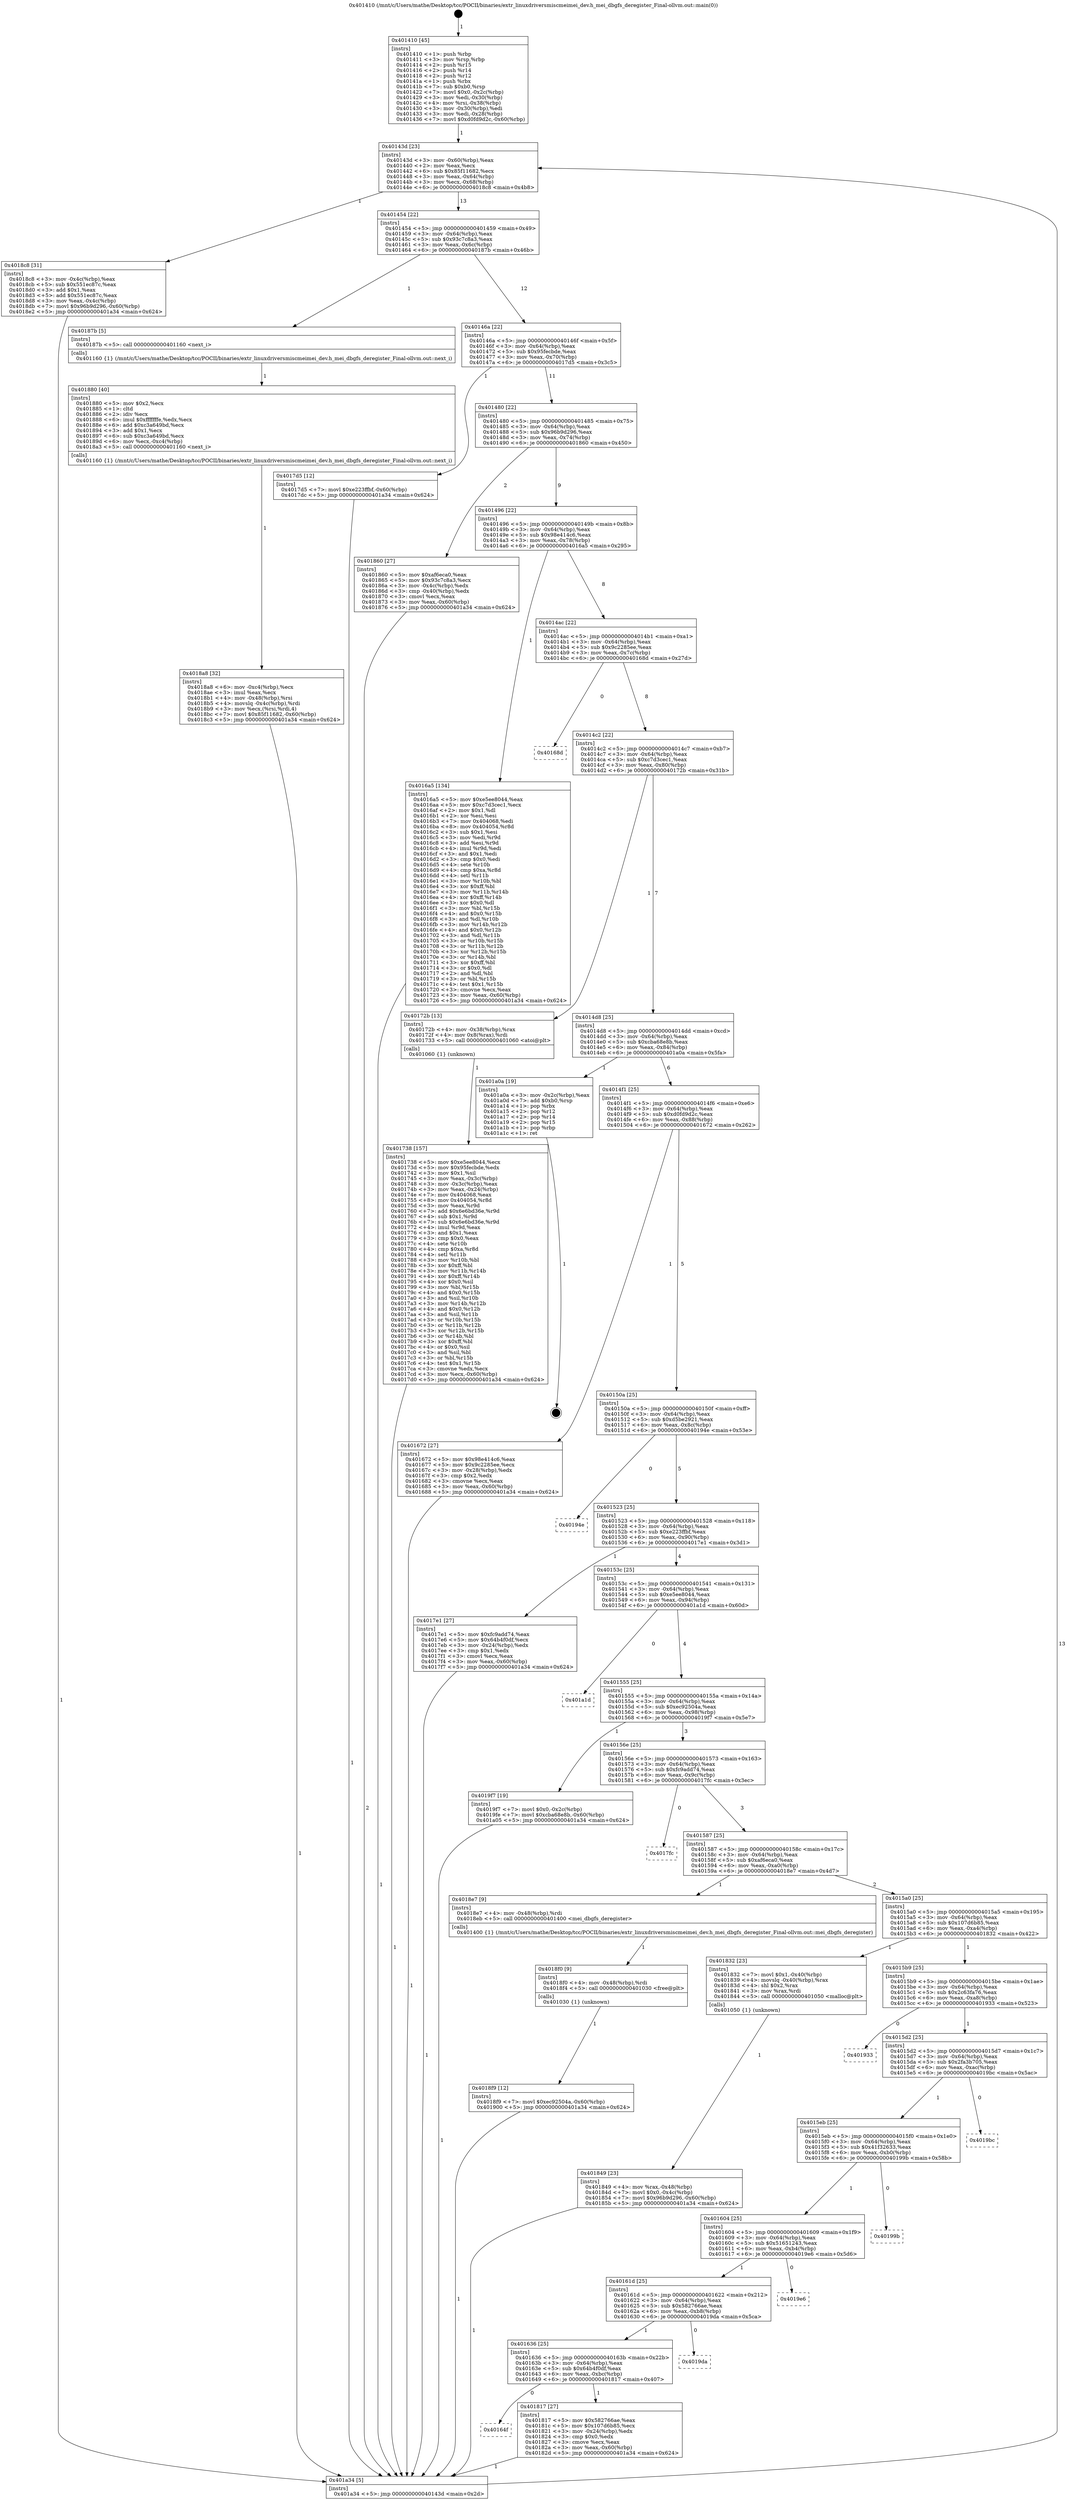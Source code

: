 digraph "0x401410" {
  label = "0x401410 (/mnt/c/Users/mathe/Desktop/tcc/POCII/binaries/extr_linuxdriversmiscmeimei_dev.h_mei_dbgfs_deregister_Final-ollvm.out::main(0))"
  labelloc = "t"
  node[shape=record]

  Entry [label="",width=0.3,height=0.3,shape=circle,fillcolor=black,style=filled]
  "0x40143d" [label="{
     0x40143d [23]\l
     | [instrs]\l
     &nbsp;&nbsp;0x40143d \<+3\>: mov -0x60(%rbp),%eax\l
     &nbsp;&nbsp;0x401440 \<+2\>: mov %eax,%ecx\l
     &nbsp;&nbsp;0x401442 \<+6\>: sub $0x85f11682,%ecx\l
     &nbsp;&nbsp;0x401448 \<+3\>: mov %eax,-0x64(%rbp)\l
     &nbsp;&nbsp;0x40144b \<+3\>: mov %ecx,-0x68(%rbp)\l
     &nbsp;&nbsp;0x40144e \<+6\>: je 00000000004018c8 \<main+0x4b8\>\l
  }"]
  "0x4018c8" [label="{
     0x4018c8 [31]\l
     | [instrs]\l
     &nbsp;&nbsp;0x4018c8 \<+3\>: mov -0x4c(%rbp),%eax\l
     &nbsp;&nbsp;0x4018cb \<+5\>: sub $0x551ec87c,%eax\l
     &nbsp;&nbsp;0x4018d0 \<+3\>: add $0x1,%eax\l
     &nbsp;&nbsp;0x4018d3 \<+5\>: add $0x551ec87c,%eax\l
     &nbsp;&nbsp;0x4018d8 \<+3\>: mov %eax,-0x4c(%rbp)\l
     &nbsp;&nbsp;0x4018db \<+7\>: movl $0x96b9d296,-0x60(%rbp)\l
     &nbsp;&nbsp;0x4018e2 \<+5\>: jmp 0000000000401a34 \<main+0x624\>\l
  }"]
  "0x401454" [label="{
     0x401454 [22]\l
     | [instrs]\l
     &nbsp;&nbsp;0x401454 \<+5\>: jmp 0000000000401459 \<main+0x49\>\l
     &nbsp;&nbsp;0x401459 \<+3\>: mov -0x64(%rbp),%eax\l
     &nbsp;&nbsp;0x40145c \<+5\>: sub $0x93c7c8a3,%eax\l
     &nbsp;&nbsp;0x401461 \<+3\>: mov %eax,-0x6c(%rbp)\l
     &nbsp;&nbsp;0x401464 \<+6\>: je 000000000040187b \<main+0x46b\>\l
  }"]
  Exit [label="",width=0.3,height=0.3,shape=circle,fillcolor=black,style=filled,peripheries=2]
  "0x40187b" [label="{
     0x40187b [5]\l
     | [instrs]\l
     &nbsp;&nbsp;0x40187b \<+5\>: call 0000000000401160 \<next_i\>\l
     | [calls]\l
     &nbsp;&nbsp;0x401160 \{1\} (/mnt/c/Users/mathe/Desktop/tcc/POCII/binaries/extr_linuxdriversmiscmeimei_dev.h_mei_dbgfs_deregister_Final-ollvm.out::next_i)\l
  }"]
  "0x40146a" [label="{
     0x40146a [22]\l
     | [instrs]\l
     &nbsp;&nbsp;0x40146a \<+5\>: jmp 000000000040146f \<main+0x5f\>\l
     &nbsp;&nbsp;0x40146f \<+3\>: mov -0x64(%rbp),%eax\l
     &nbsp;&nbsp;0x401472 \<+5\>: sub $0x95fecbde,%eax\l
     &nbsp;&nbsp;0x401477 \<+3\>: mov %eax,-0x70(%rbp)\l
     &nbsp;&nbsp;0x40147a \<+6\>: je 00000000004017d5 \<main+0x3c5\>\l
  }"]
  "0x4018f9" [label="{
     0x4018f9 [12]\l
     | [instrs]\l
     &nbsp;&nbsp;0x4018f9 \<+7\>: movl $0xec92504a,-0x60(%rbp)\l
     &nbsp;&nbsp;0x401900 \<+5\>: jmp 0000000000401a34 \<main+0x624\>\l
  }"]
  "0x4017d5" [label="{
     0x4017d5 [12]\l
     | [instrs]\l
     &nbsp;&nbsp;0x4017d5 \<+7\>: movl $0xe223ffbf,-0x60(%rbp)\l
     &nbsp;&nbsp;0x4017dc \<+5\>: jmp 0000000000401a34 \<main+0x624\>\l
  }"]
  "0x401480" [label="{
     0x401480 [22]\l
     | [instrs]\l
     &nbsp;&nbsp;0x401480 \<+5\>: jmp 0000000000401485 \<main+0x75\>\l
     &nbsp;&nbsp;0x401485 \<+3\>: mov -0x64(%rbp),%eax\l
     &nbsp;&nbsp;0x401488 \<+5\>: sub $0x96b9d296,%eax\l
     &nbsp;&nbsp;0x40148d \<+3\>: mov %eax,-0x74(%rbp)\l
     &nbsp;&nbsp;0x401490 \<+6\>: je 0000000000401860 \<main+0x450\>\l
  }"]
  "0x4018f0" [label="{
     0x4018f0 [9]\l
     | [instrs]\l
     &nbsp;&nbsp;0x4018f0 \<+4\>: mov -0x48(%rbp),%rdi\l
     &nbsp;&nbsp;0x4018f4 \<+5\>: call 0000000000401030 \<free@plt\>\l
     | [calls]\l
     &nbsp;&nbsp;0x401030 \{1\} (unknown)\l
  }"]
  "0x401860" [label="{
     0x401860 [27]\l
     | [instrs]\l
     &nbsp;&nbsp;0x401860 \<+5\>: mov $0xaf6eca0,%eax\l
     &nbsp;&nbsp;0x401865 \<+5\>: mov $0x93c7c8a3,%ecx\l
     &nbsp;&nbsp;0x40186a \<+3\>: mov -0x4c(%rbp),%edx\l
     &nbsp;&nbsp;0x40186d \<+3\>: cmp -0x40(%rbp),%edx\l
     &nbsp;&nbsp;0x401870 \<+3\>: cmovl %ecx,%eax\l
     &nbsp;&nbsp;0x401873 \<+3\>: mov %eax,-0x60(%rbp)\l
     &nbsp;&nbsp;0x401876 \<+5\>: jmp 0000000000401a34 \<main+0x624\>\l
  }"]
  "0x401496" [label="{
     0x401496 [22]\l
     | [instrs]\l
     &nbsp;&nbsp;0x401496 \<+5\>: jmp 000000000040149b \<main+0x8b\>\l
     &nbsp;&nbsp;0x40149b \<+3\>: mov -0x64(%rbp),%eax\l
     &nbsp;&nbsp;0x40149e \<+5\>: sub $0x98e414c6,%eax\l
     &nbsp;&nbsp;0x4014a3 \<+3\>: mov %eax,-0x78(%rbp)\l
     &nbsp;&nbsp;0x4014a6 \<+6\>: je 00000000004016a5 \<main+0x295\>\l
  }"]
  "0x4018a8" [label="{
     0x4018a8 [32]\l
     | [instrs]\l
     &nbsp;&nbsp;0x4018a8 \<+6\>: mov -0xc4(%rbp),%ecx\l
     &nbsp;&nbsp;0x4018ae \<+3\>: imul %eax,%ecx\l
     &nbsp;&nbsp;0x4018b1 \<+4\>: mov -0x48(%rbp),%rsi\l
     &nbsp;&nbsp;0x4018b5 \<+4\>: movslq -0x4c(%rbp),%rdi\l
     &nbsp;&nbsp;0x4018b9 \<+3\>: mov %ecx,(%rsi,%rdi,4)\l
     &nbsp;&nbsp;0x4018bc \<+7\>: movl $0x85f11682,-0x60(%rbp)\l
     &nbsp;&nbsp;0x4018c3 \<+5\>: jmp 0000000000401a34 \<main+0x624\>\l
  }"]
  "0x4016a5" [label="{
     0x4016a5 [134]\l
     | [instrs]\l
     &nbsp;&nbsp;0x4016a5 \<+5\>: mov $0xe5ee8044,%eax\l
     &nbsp;&nbsp;0x4016aa \<+5\>: mov $0xc7d3cec1,%ecx\l
     &nbsp;&nbsp;0x4016af \<+2\>: mov $0x1,%dl\l
     &nbsp;&nbsp;0x4016b1 \<+2\>: xor %esi,%esi\l
     &nbsp;&nbsp;0x4016b3 \<+7\>: mov 0x404068,%edi\l
     &nbsp;&nbsp;0x4016ba \<+8\>: mov 0x404054,%r8d\l
     &nbsp;&nbsp;0x4016c2 \<+3\>: sub $0x1,%esi\l
     &nbsp;&nbsp;0x4016c5 \<+3\>: mov %edi,%r9d\l
     &nbsp;&nbsp;0x4016c8 \<+3\>: add %esi,%r9d\l
     &nbsp;&nbsp;0x4016cb \<+4\>: imul %r9d,%edi\l
     &nbsp;&nbsp;0x4016cf \<+3\>: and $0x1,%edi\l
     &nbsp;&nbsp;0x4016d2 \<+3\>: cmp $0x0,%edi\l
     &nbsp;&nbsp;0x4016d5 \<+4\>: sete %r10b\l
     &nbsp;&nbsp;0x4016d9 \<+4\>: cmp $0xa,%r8d\l
     &nbsp;&nbsp;0x4016dd \<+4\>: setl %r11b\l
     &nbsp;&nbsp;0x4016e1 \<+3\>: mov %r10b,%bl\l
     &nbsp;&nbsp;0x4016e4 \<+3\>: xor $0xff,%bl\l
     &nbsp;&nbsp;0x4016e7 \<+3\>: mov %r11b,%r14b\l
     &nbsp;&nbsp;0x4016ea \<+4\>: xor $0xff,%r14b\l
     &nbsp;&nbsp;0x4016ee \<+3\>: xor $0x0,%dl\l
     &nbsp;&nbsp;0x4016f1 \<+3\>: mov %bl,%r15b\l
     &nbsp;&nbsp;0x4016f4 \<+4\>: and $0x0,%r15b\l
     &nbsp;&nbsp;0x4016f8 \<+3\>: and %dl,%r10b\l
     &nbsp;&nbsp;0x4016fb \<+3\>: mov %r14b,%r12b\l
     &nbsp;&nbsp;0x4016fe \<+4\>: and $0x0,%r12b\l
     &nbsp;&nbsp;0x401702 \<+3\>: and %dl,%r11b\l
     &nbsp;&nbsp;0x401705 \<+3\>: or %r10b,%r15b\l
     &nbsp;&nbsp;0x401708 \<+3\>: or %r11b,%r12b\l
     &nbsp;&nbsp;0x40170b \<+3\>: xor %r12b,%r15b\l
     &nbsp;&nbsp;0x40170e \<+3\>: or %r14b,%bl\l
     &nbsp;&nbsp;0x401711 \<+3\>: xor $0xff,%bl\l
     &nbsp;&nbsp;0x401714 \<+3\>: or $0x0,%dl\l
     &nbsp;&nbsp;0x401717 \<+2\>: and %dl,%bl\l
     &nbsp;&nbsp;0x401719 \<+3\>: or %bl,%r15b\l
     &nbsp;&nbsp;0x40171c \<+4\>: test $0x1,%r15b\l
     &nbsp;&nbsp;0x401720 \<+3\>: cmovne %ecx,%eax\l
     &nbsp;&nbsp;0x401723 \<+3\>: mov %eax,-0x60(%rbp)\l
     &nbsp;&nbsp;0x401726 \<+5\>: jmp 0000000000401a34 \<main+0x624\>\l
  }"]
  "0x4014ac" [label="{
     0x4014ac [22]\l
     | [instrs]\l
     &nbsp;&nbsp;0x4014ac \<+5\>: jmp 00000000004014b1 \<main+0xa1\>\l
     &nbsp;&nbsp;0x4014b1 \<+3\>: mov -0x64(%rbp),%eax\l
     &nbsp;&nbsp;0x4014b4 \<+5\>: sub $0x9c2285ee,%eax\l
     &nbsp;&nbsp;0x4014b9 \<+3\>: mov %eax,-0x7c(%rbp)\l
     &nbsp;&nbsp;0x4014bc \<+6\>: je 000000000040168d \<main+0x27d\>\l
  }"]
  "0x401880" [label="{
     0x401880 [40]\l
     | [instrs]\l
     &nbsp;&nbsp;0x401880 \<+5\>: mov $0x2,%ecx\l
     &nbsp;&nbsp;0x401885 \<+1\>: cltd\l
     &nbsp;&nbsp;0x401886 \<+2\>: idiv %ecx\l
     &nbsp;&nbsp;0x401888 \<+6\>: imul $0xfffffffe,%edx,%ecx\l
     &nbsp;&nbsp;0x40188e \<+6\>: add $0xc3a649bd,%ecx\l
     &nbsp;&nbsp;0x401894 \<+3\>: add $0x1,%ecx\l
     &nbsp;&nbsp;0x401897 \<+6\>: sub $0xc3a649bd,%ecx\l
     &nbsp;&nbsp;0x40189d \<+6\>: mov %ecx,-0xc4(%rbp)\l
     &nbsp;&nbsp;0x4018a3 \<+5\>: call 0000000000401160 \<next_i\>\l
     | [calls]\l
     &nbsp;&nbsp;0x401160 \{1\} (/mnt/c/Users/mathe/Desktop/tcc/POCII/binaries/extr_linuxdriversmiscmeimei_dev.h_mei_dbgfs_deregister_Final-ollvm.out::next_i)\l
  }"]
  "0x40168d" [label="{
     0x40168d\l
  }", style=dashed]
  "0x4014c2" [label="{
     0x4014c2 [22]\l
     | [instrs]\l
     &nbsp;&nbsp;0x4014c2 \<+5\>: jmp 00000000004014c7 \<main+0xb7\>\l
     &nbsp;&nbsp;0x4014c7 \<+3\>: mov -0x64(%rbp),%eax\l
     &nbsp;&nbsp;0x4014ca \<+5\>: sub $0xc7d3cec1,%eax\l
     &nbsp;&nbsp;0x4014cf \<+3\>: mov %eax,-0x80(%rbp)\l
     &nbsp;&nbsp;0x4014d2 \<+6\>: je 000000000040172b \<main+0x31b\>\l
  }"]
  "0x401849" [label="{
     0x401849 [23]\l
     | [instrs]\l
     &nbsp;&nbsp;0x401849 \<+4\>: mov %rax,-0x48(%rbp)\l
     &nbsp;&nbsp;0x40184d \<+7\>: movl $0x0,-0x4c(%rbp)\l
     &nbsp;&nbsp;0x401854 \<+7\>: movl $0x96b9d296,-0x60(%rbp)\l
     &nbsp;&nbsp;0x40185b \<+5\>: jmp 0000000000401a34 \<main+0x624\>\l
  }"]
  "0x40172b" [label="{
     0x40172b [13]\l
     | [instrs]\l
     &nbsp;&nbsp;0x40172b \<+4\>: mov -0x38(%rbp),%rax\l
     &nbsp;&nbsp;0x40172f \<+4\>: mov 0x8(%rax),%rdi\l
     &nbsp;&nbsp;0x401733 \<+5\>: call 0000000000401060 \<atoi@plt\>\l
     | [calls]\l
     &nbsp;&nbsp;0x401060 \{1\} (unknown)\l
  }"]
  "0x4014d8" [label="{
     0x4014d8 [25]\l
     | [instrs]\l
     &nbsp;&nbsp;0x4014d8 \<+5\>: jmp 00000000004014dd \<main+0xcd\>\l
     &nbsp;&nbsp;0x4014dd \<+3\>: mov -0x64(%rbp),%eax\l
     &nbsp;&nbsp;0x4014e0 \<+5\>: sub $0xcba68e8b,%eax\l
     &nbsp;&nbsp;0x4014e5 \<+6\>: mov %eax,-0x84(%rbp)\l
     &nbsp;&nbsp;0x4014eb \<+6\>: je 0000000000401a0a \<main+0x5fa\>\l
  }"]
  "0x40164f" [label="{
     0x40164f\l
  }", style=dashed]
  "0x401a0a" [label="{
     0x401a0a [19]\l
     | [instrs]\l
     &nbsp;&nbsp;0x401a0a \<+3\>: mov -0x2c(%rbp),%eax\l
     &nbsp;&nbsp;0x401a0d \<+7\>: add $0xb0,%rsp\l
     &nbsp;&nbsp;0x401a14 \<+1\>: pop %rbx\l
     &nbsp;&nbsp;0x401a15 \<+2\>: pop %r12\l
     &nbsp;&nbsp;0x401a17 \<+2\>: pop %r14\l
     &nbsp;&nbsp;0x401a19 \<+2\>: pop %r15\l
     &nbsp;&nbsp;0x401a1b \<+1\>: pop %rbp\l
     &nbsp;&nbsp;0x401a1c \<+1\>: ret\l
  }"]
  "0x4014f1" [label="{
     0x4014f1 [25]\l
     | [instrs]\l
     &nbsp;&nbsp;0x4014f1 \<+5\>: jmp 00000000004014f6 \<main+0xe6\>\l
     &nbsp;&nbsp;0x4014f6 \<+3\>: mov -0x64(%rbp),%eax\l
     &nbsp;&nbsp;0x4014f9 \<+5\>: sub $0xd0fd9d2c,%eax\l
     &nbsp;&nbsp;0x4014fe \<+6\>: mov %eax,-0x88(%rbp)\l
     &nbsp;&nbsp;0x401504 \<+6\>: je 0000000000401672 \<main+0x262\>\l
  }"]
  "0x401817" [label="{
     0x401817 [27]\l
     | [instrs]\l
     &nbsp;&nbsp;0x401817 \<+5\>: mov $0x582766ae,%eax\l
     &nbsp;&nbsp;0x40181c \<+5\>: mov $0x107d6b85,%ecx\l
     &nbsp;&nbsp;0x401821 \<+3\>: mov -0x24(%rbp),%edx\l
     &nbsp;&nbsp;0x401824 \<+3\>: cmp $0x0,%edx\l
     &nbsp;&nbsp;0x401827 \<+3\>: cmove %ecx,%eax\l
     &nbsp;&nbsp;0x40182a \<+3\>: mov %eax,-0x60(%rbp)\l
     &nbsp;&nbsp;0x40182d \<+5\>: jmp 0000000000401a34 \<main+0x624\>\l
  }"]
  "0x401672" [label="{
     0x401672 [27]\l
     | [instrs]\l
     &nbsp;&nbsp;0x401672 \<+5\>: mov $0x98e414c6,%eax\l
     &nbsp;&nbsp;0x401677 \<+5\>: mov $0x9c2285ee,%ecx\l
     &nbsp;&nbsp;0x40167c \<+3\>: mov -0x28(%rbp),%edx\l
     &nbsp;&nbsp;0x40167f \<+3\>: cmp $0x2,%edx\l
     &nbsp;&nbsp;0x401682 \<+3\>: cmovne %ecx,%eax\l
     &nbsp;&nbsp;0x401685 \<+3\>: mov %eax,-0x60(%rbp)\l
     &nbsp;&nbsp;0x401688 \<+5\>: jmp 0000000000401a34 \<main+0x624\>\l
  }"]
  "0x40150a" [label="{
     0x40150a [25]\l
     | [instrs]\l
     &nbsp;&nbsp;0x40150a \<+5\>: jmp 000000000040150f \<main+0xff\>\l
     &nbsp;&nbsp;0x40150f \<+3\>: mov -0x64(%rbp),%eax\l
     &nbsp;&nbsp;0x401512 \<+5\>: sub $0xd5be2921,%eax\l
     &nbsp;&nbsp;0x401517 \<+6\>: mov %eax,-0x8c(%rbp)\l
     &nbsp;&nbsp;0x40151d \<+6\>: je 000000000040194e \<main+0x53e\>\l
  }"]
  "0x401a34" [label="{
     0x401a34 [5]\l
     | [instrs]\l
     &nbsp;&nbsp;0x401a34 \<+5\>: jmp 000000000040143d \<main+0x2d\>\l
  }"]
  "0x401410" [label="{
     0x401410 [45]\l
     | [instrs]\l
     &nbsp;&nbsp;0x401410 \<+1\>: push %rbp\l
     &nbsp;&nbsp;0x401411 \<+3\>: mov %rsp,%rbp\l
     &nbsp;&nbsp;0x401414 \<+2\>: push %r15\l
     &nbsp;&nbsp;0x401416 \<+2\>: push %r14\l
     &nbsp;&nbsp;0x401418 \<+2\>: push %r12\l
     &nbsp;&nbsp;0x40141a \<+1\>: push %rbx\l
     &nbsp;&nbsp;0x40141b \<+7\>: sub $0xb0,%rsp\l
     &nbsp;&nbsp;0x401422 \<+7\>: movl $0x0,-0x2c(%rbp)\l
     &nbsp;&nbsp;0x401429 \<+3\>: mov %edi,-0x30(%rbp)\l
     &nbsp;&nbsp;0x40142c \<+4\>: mov %rsi,-0x38(%rbp)\l
     &nbsp;&nbsp;0x401430 \<+3\>: mov -0x30(%rbp),%edi\l
     &nbsp;&nbsp;0x401433 \<+3\>: mov %edi,-0x28(%rbp)\l
     &nbsp;&nbsp;0x401436 \<+7\>: movl $0xd0fd9d2c,-0x60(%rbp)\l
  }"]
  "0x401738" [label="{
     0x401738 [157]\l
     | [instrs]\l
     &nbsp;&nbsp;0x401738 \<+5\>: mov $0xe5ee8044,%ecx\l
     &nbsp;&nbsp;0x40173d \<+5\>: mov $0x95fecbde,%edx\l
     &nbsp;&nbsp;0x401742 \<+3\>: mov $0x1,%sil\l
     &nbsp;&nbsp;0x401745 \<+3\>: mov %eax,-0x3c(%rbp)\l
     &nbsp;&nbsp;0x401748 \<+3\>: mov -0x3c(%rbp),%eax\l
     &nbsp;&nbsp;0x40174b \<+3\>: mov %eax,-0x24(%rbp)\l
     &nbsp;&nbsp;0x40174e \<+7\>: mov 0x404068,%eax\l
     &nbsp;&nbsp;0x401755 \<+8\>: mov 0x404054,%r8d\l
     &nbsp;&nbsp;0x40175d \<+3\>: mov %eax,%r9d\l
     &nbsp;&nbsp;0x401760 \<+7\>: add $0x6e6bd36e,%r9d\l
     &nbsp;&nbsp;0x401767 \<+4\>: sub $0x1,%r9d\l
     &nbsp;&nbsp;0x40176b \<+7\>: sub $0x6e6bd36e,%r9d\l
     &nbsp;&nbsp;0x401772 \<+4\>: imul %r9d,%eax\l
     &nbsp;&nbsp;0x401776 \<+3\>: and $0x1,%eax\l
     &nbsp;&nbsp;0x401779 \<+3\>: cmp $0x0,%eax\l
     &nbsp;&nbsp;0x40177c \<+4\>: sete %r10b\l
     &nbsp;&nbsp;0x401780 \<+4\>: cmp $0xa,%r8d\l
     &nbsp;&nbsp;0x401784 \<+4\>: setl %r11b\l
     &nbsp;&nbsp;0x401788 \<+3\>: mov %r10b,%bl\l
     &nbsp;&nbsp;0x40178b \<+3\>: xor $0xff,%bl\l
     &nbsp;&nbsp;0x40178e \<+3\>: mov %r11b,%r14b\l
     &nbsp;&nbsp;0x401791 \<+4\>: xor $0xff,%r14b\l
     &nbsp;&nbsp;0x401795 \<+4\>: xor $0x0,%sil\l
     &nbsp;&nbsp;0x401799 \<+3\>: mov %bl,%r15b\l
     &nbsp;&nbsp;0x40179c \<+4\>: and $0x0,%r15b\l
     &nbsp;&nbsp;0x4017a0 \<+3\>: and %sil,%r10b\l
     &nbsp;&nbsp;0x4017a3 \<+3\>: mov %r14b,%r12b\l
     &nbsp;&nbsp;0x4017a6 \<+4\>: and $0x0,%r12b\l
     &nbsp;&nbsp;0x4017aa \<+3\>: and %sil,%r11b\l
     &nbsp;&nbsp;0x4017ad \<+3\>: or %r10b,%r15b\l
     &nbsp;&nbsp;0x4017b0 \<+3\>: or %r11b,%r12b\l
     &nbsp;&nbsp;0x4017b3 \<+3\>: xor %r12b,%r15b\l
     &nbsp;&nbsp;0x4017b6 \<+3\>: or %r14b,%bl\l
     &nbsp;&nbsp;0x4017b9 \<+3\>: xor $0xff,%bl\l
     &nbsp;&nbsp;0x4017bc \<+4\>: or $0x0,%sil\l
     &nbsp;&nbsp;0x4017c0 \<+3\>: and %sil,%bl\l
     &nbsp;&nbsp;0x4017c3 \<+3\>: or %bl,%r15b\l
     &nbsp;&nbsp;0x4017c6 \<+4\>: test $0x1,%r15b\l
     &nbsp;&nbsp;0x4017ca \<+3\>: cmovne %edx,%ecx\l
     &nbsp;&nbsp;0x4017cd \<+3\>: mov %ecx,-0x60(%rbp)\l
     &nbsp;&nbsp;0x4017d0 \<+5\>: jmp 0000000000401a34 \<main+0x624\>\l
  }"]
  "0x401636" [label="{
     0x401636 [25]\l
     | [instrs]\l
     &nbsp;&nbsp;0x401636 \<+5\>: jmp 000000000040163b \<main+0x22b\>\l
     &nbsp;&nbsp;0x40163b \<+3\>: mov -0x64(%rbp),%eax\l
     &nbsp;&nbsp;0x40163e \<+5\>: sub $0x64b4f0df,%eax\l
     &nbsp;&nbsp;0x401643 \<+6\>: mov %eax,-0xbc(%rbp)\l
     &nbsp;&nbsp;0x401649 \<+6\>: je 0000000000401817 \<main+0x407\>\l
  }"]
  "0x40194e" [label="{
     0x40194e\l
  }", style=dashed]
  "0x401523" [label="{
     0x401523 [25]\l
     | [instrs]\l
     &nbsp;&nbsp;0x401523 \<+5\>: jmp 0000000000401528 \<main+0x118\>\l
     &nbsp;&nbsp;0x401528 \<+3\>: mov -0x64(%rbp),%eax\l
     &nbsp;&nbsp;0x40152b \<+5\>: sub $0xe223ffbf,%eax\l
     &nbsp;&nbsp;0x401530 \<+6\>: mov %eax,-0x90(%rbp)\l
     &nbsp;&nbsp;0x401536 \<+6\>: je 00000000004017e1 \<main+0x3d1\>\l
  }"]
  "0x4019da" [label="{
     0x4019da\l
  }", style=dashed]
  "0x4017e1" [label="{
     0x4017e1 [27]\l
     | [instrs]\l
     &nbsp;&nbsp;0x4017e1 \<+5\>: mov $0xfc9add74,%eax\l
     &nbsp;&nbsp;0x4017e6 \<+5\>: mov $0x64b4f0df,%ecx\l
     &nbsp;&nbsp;0x4017eb \<+3\>: mov -0x24(%rbp),%edx\l
     &nbsp;&nbsp;0x4017ee \<+3\>: cmp $0x1,%edx\l
     &nbsp;&nbsp;0x4017f1 \<+3\>: cmovl %ecx,%eax\l
     &nbsp;&nbsp;0x4017f4 \<+3\>: mov %eax,-0x60(%rbp)\l
     &nbsp;&nbsp;0x4017f7 \<+5\>: jmp 0000000000401a34 \<main+0x624\>\l
  }"]
  "0x40153c" [label="{
     0x40153c [25]\l
     | [instrs]\l
     &nbsp;&nbsp;0x40153c \<+5\>: jmp 0000000000401541 \<main+0x131\>\l
     &nbsp;&nbsp;0x401541 \<+3\>: mov -0x64(%rbp),%eax\l
     &nbsp;&nbsp;0x401544 \<+5\>: sub $0xe5ee8044,%eax\l
     &nbsp;&nbsp;0x401549 \<+6\>: mov %eax,-0x94(%rbp)\l
     &nbsp;&nbsp;0x40154f \<+6\>: je 0000000000401a1d \<main+0x60d\>\l
  }"]
  "0x40161d" [label="{
     0x40161d [25]\l
     | [instrs]\l
     &nbsp;&nbsp;0x40161d \<+5\>: jmp 0000000000401622 \<main+0x212\>\l
     &nbsp;&nbsp;0x401622 \<+3\>: mov -0x64(%rbp),%eax\l
     &nbsp;&nbsp;0x401625 \<+5\>: sub $0x582766ae,%eax\l
     &nbsp;&nbsp;0x40162a \<+6\>: mov %eax,-0xb8(%rbp)\l
     &nbsp;&nbsp;0x401630 \<+6\>: je 00000000004019da \<main+0x5ca\>\l
  }"]
  "0x401a1d" [label="{
     0x401a1d\l
  }", style=dashed]
  "0x401555" [label="{
     0x401555 [25]\l
     | [instrs]\l
     &nbsp;&nbsp;0x401555 \<+5\>: jmp 000000000040155a \<main+0x14a\>\l
     &nbsp;&nbsp;0x40155a \<+3\>: mov -0x64(%rbp),%eax\l
     &nbsp;&nbsp;0x40155d \<+5\>: sub $0xec92504a,%eax\l
     &nbsp;&nbsp;0x401562 \<+6\>: mov %eax,-0x98(%rbp)\l
     &nbsp;&nbsp;0x401568 \<+6\>: je 00000000004019f7 \<main+0x5e7\>\l
  }"]
  "0x4019e6" [label="{
     0x4019e6\l
  }", style=dashed]
  "0x4019f7" [label="{
     0x4019f7 [19]\l
     | [instrs]\l
     &nbsp;&nbsp;0x4019f7 \<+7\>: movl $0x0,-0x2c(%rbp)\l
     &nbsp;&nbsp;0x4019fe \<+7\>: movl $0xcba68e8b,-0x60(%rbp)\l
     &nbsp;&nbsp;0x401a05 \<+5\>: jmp 0000000000401a34 \<main+0x624\>\l
  }"]
  "0x40156e" [label="{
     0x40156e [25]\l
     | [instrs]\l
     &nbsp;&nbsp;0x40156e \<+5\>: jmp 0000000000401573 \<main+0x163\>\l
     &nbsp;&nbsp;0x401573 \<+3\>: mov -0x64(%rbp),%eax\l
     &nbsp;&nbsp;0x401576 \<+5\>: sub $0xfc9add74,%eax\l
     &nbsp;&nbsp;0x40157b \<+6\>: mov %eax,-0x9c(%rbp)\l
     &nbsp;&nbsp;0x401581 \<+6\>: je 00000000004017fc \<main+0x3ec\>\l
  }"]
  "0x401604" [label="{
     0x401604 [25]\l
     | [instrs]\l
     &nbsp;&nbsp;0x401604 \<+5\>: jmp 0000000000401609 \<main+0x1f9\>\l
     &nbsp;&nbsp;0x401609 \<+3\>: mov -0x64(%rbp),%eax\l
     &nbsp;&nbsp;0x40160c \<+5\>: sub $0x51651243,%eax\l
     &nbsp;&nbsp;0x401611 \<+6\>: mov %eax,-0xb4(%rbp)\l
     &nbsp;&nbsp;0x401617 \<+6\>: je 00000000004019e6 \<main+0x5d6\>\l
  }"]
  "0x4017fc" [label="{
     0x4017fc\l
  }", style=dashed]
  "0x401587" [label="{
     0x401587 [25]\l
     | [instrs]\l
     &nbsp;&nbsp;0x401587 \<+5\>: jmp 000000000040158c \<main+0x17c\>\l
     &nbsp;&nbsp;0x40158c \<+3\>: mov -0x64(%rbp),%eax\l
     &nbsp;&nbsp;0x40158f \<+5\>: sub $0xaf6eca0,%eax\l
     &nbsp;&nbsp;0x401594 \<+6\>: mov %eax,-0xa0(%rbp)\l
     &nbsp;&nbsp;0x40159a \<+6\>: je 00000000004018e7 \<main+0x4d7\>\l
  }"]
  "0x40199b" [label="{
     0x40199b\l
  }", style=dashed]
  "0x4018e7" [label="{
     0x4018e7 [9]\l
     | [instrs]\l
     &nbsp;&nbsp;0x4018e7 \<+4\>: mov -0x48(%rbp),%rdi\l
     &nbsp;&nbsp;0x4018eb \<+5\>: call 0000000000401400 \<mei_dbgfs_deregister\>\l
     | [calls]\l
     &nbsp;&nbsp;0x401400 \{1\} (/mnt/c/Users/mathe/Desktop/tcc/POCII/binaries/extr_linuxdriversmiscmeimei_dev.h_mei_dbgfs_deregister_Final-ollvm.out::mei_dbgfs_deregister)\l
  }"]
  "0x4015a0" [label="{
     0x4015a0 [25]\l
     | [instrs]\l
     &nbsp;&nbsp;0x4015a0 \<+5\>: jmp 00000000004015a5 \<main+0x195\>\l
     &nbsp;&nbsp;0x4015a5 \<+3\>: mov -0x64(%rbp),%eax\l
     &nbsp;&nbsp;0x4015a8 \<+5\>: sub $0x107d6b85,%eax\l
     &nbsp;&nbsp;0x4015ad \<+6\>: mov %eax,-0xa4(%rbp)\l
     &nbsp;&nbsp;0x4015b3 \<+6\>: je 0000000000401832 \<main+0x422\>\l
  }"]
  "0x4015eb" [label="{
     0x4015eb [25]\l
     | [instrs]\l
     &nbsp;&nbsp;0x4015eb \<+5\>: jmp 00000000004015f0 \<main+0x1e0\>\l
     &nbsp;&nbsp;0x4015f0 \<+3\>: mov -0x64(%rbp),%eax\l
     &nbsp;&nbsp;0x4015f3 \<+5\>: sub $0x41f32633,%eax\l
     &nbsp;&nbsp;0x4015f8 \<+6\>: mov %eax,-0xb0(%rbp)\l
     &nbsp;&nbsp;0x4015fe \<+6\>: je 000000000040199b \<main+0x58b\>\l
  }"]
  "0x401832" [label="{
     0x401832 [23]\l
     | [instrs]\l
     &nbsp;&nbsp;0x401832 \<+7\>: movl $0x1,-0x40(%rbp)\l
     &nbsp;&nbsp;0x401839 \<+4\>: movslq -0x40(%rbp),%rax\l
     &nbsp;&nbsp;0x40183d \<+4\>: shl $0x2,%rax\l
     &nbsp;&nbsp;0x401841 \<+3\>: mov %rax,%rdi\l
     &nbsp;&nbsp;0x401844 \<+5\>: call 0000000000401050 \<malloc@plt\>\l
     | [calls]\l
     &nbsp;&nbsp;0x401050 \{1\} (unknown)\l
  }"]
  "0x4015b9" [label="{
     0x4015b9 [25]\l
     | [instrs]\l
     &nbsp;&nbsp;0x4015b9 \<+5\>: jmp 00000000004015be \<main+0x1ae\>\l
     &nbsp;&nbsp;0x4015be \<+3\>: mov -0x64(%rbp),%eax\l
     &nbsp;&nbsp;0x4015c1 \<+5\>: sub $0x2c63fa76,%eax\l
     &nbsp;&nbsp;0x4015c6 \<+6\>: mov %eax,-0xa8(%rbp)\l
     &nbsp;&nbsp;0x4015cc \<+6\>: je 0000000000401933 \<main+0x523\>\l
  }"]
  "0x4019bc" [label="{
     0x4019bc\l
  }", style=dashed]
  "0x401933" [label="{
     0x401933\l
  }", style=dashed]
  "0x4015d2" [label="{
     0x4015d2 [25]\l
     | [instrs]\l
     &nbsp;&nbsp;0x4015d2 \<+5\>: jmp 00000000004015d7 \<main+0x1c7\>\l
     &nbsp;&nbsp;0x4015d7 \<+3\>: mov -0x64(%rbp),%eax\l
     &nbsp;&nbsp;0x4015da \<+5\>: sub $0x2fa3b705,%eax\l
     &nbsp;&nbsp;0x4015df \<+6\>: mov %eax,-0xac(%rbp)\l
     &nbsp;&nbsp;0x4015e5 \<+6\>: je 00000000004019bc \<main+0x5ac\>\l
  }"]
  Entry -> "0x401410" [label=" 1"]
  "0x40143d" -> "0x4018c8" [label=" 1"]
  "0x40143d" -> "0x401454" [label=" 13"]
  "0x401a0a" -> Exit [label=" 1"]
  "0x401454" -> "0x40187b" [label=" 1"]
  "0x401454" -> "0x40146a" [label=" 12"]
  "0x4019f7" -> "0x401a34" [label=" 1"]
  "0x40146a" -> "0x4017d5" [label=" 1"]
  "0x40146a" -> "0x401480" [label=" 11"]
  "0x4018f9" -> "0x401a34" [label=" 1"]
  "0x401480" -> "0x401860" [label=" 2"]
  "0x401480" -> "0x401496" [label=" 9"]
  "0x4018f0" -> "0x4018f9" [label=" 1"]
  "0x401496" -> "0x4016a5" [label=" 1"]
  "0x401496" -> "0x4014ac" [label=" 8"]
  "0x4018e7" -> "0x4018f0" [label=" 1"]
  "0x4014ac" -> "0x40168d" [label=" 0"]
  "0x4014ac" -> "0x4014c2" [label=" 8"]
  "0x4018c8" -> "0x401a34" [label=" 1"]
  "0x4014c2" -> "0x40172b" [label=" 1"]
  "0x4014c2" -> "0x4014d8" [label=" 7"]
  "0x4018a8" -> "0x401a34" [label=" 1"]
  "0x4014d8" -> "0x401a0a" [label=" 1"]
  "0x4014d8" -> "0x4014f1" [label=" 6"]
  "0x401880" -> "0x4018a8" [label=" 1"]
  "0x4014f1" -> "0x401672" [label=" 1"]
  "0x4014f1" -> "0x40150a" [label=" 5"]
  "0x401672" -> "0x401a34" [label=" 1"]
  "0x401410" -> "0x40143d" [label=" 1"]
  "0x401a34" -> "0x40143d" [label=" 13"]
  "0x4016a5" -> "0x401a34" [label=" 1"]
  "0x40172b" -> "0x401738" [label=" 1"]
  "0x401738" -> "0x401a34" [label=" 1"]
  "0x4017d5" -> "0x401a34" [label=" 1"]
  "0x40187b" -> "0x401880" [label=" 1"]
  "0x40150a" -> "0x40194e" [label=" 0"]
  "0x40150a" -> "0x401523" [label=" 5"]
  "0x401849" -> "0x401a34" [label=" 1"]
  "0x401523" -> "0x4017e1" [label=" 1"]
  "0x401523" -> "0x40153c" [label=" 4"]
  "0x4017e1" -> "0x401a34" [label=" 1"]
  "0x401832" -> "0x401849" [label=" 1"]
  "0x40153c" -> "0x401a1d" [label=" 0"]
  "0x40153c" -> "0x401555" [label=" 4"]
  "0x401636" -> "0x40164f" [label=" 0"]
  "0x401555" -> "0x4019f7" [label=" 1"]
  "0x401555" -> "0x40156e" [label=" 3"]
  "0x401636" -> "0x401817" [label=" 1"]
  "0x40156e" -> "0x4017fc" [label=" 0"]
  "0x40156e" -> "0x401587" [label=" 3"]
  "0x40161d" -> "0x401636" [label=" 1"]
  "0x401587" -> "0x4018e7" [label=" 1"]
  "0x401587" -> "0x4015a0" [label=" 2"]
  "0x40161d" -> "0x4019da" [label=" 0"]
  "0x4015a0" -> "0x401832" [label=" 1"]
  "0x4015a0" -> "0x4015b9" [label=" 1"]
  "0x401604" -> "0x40161d" [label=" 1"]
  "0x4015b9" -> "0x401933" [label=" 0"]
  "0x4015b9" -> "0x4015d2" [label=" 1"]
  "0x401604" -> "0x4019e6" [label=" 0"]
  "0x4015d2" -> "0x4019bc" [label=" 0"]
  "0x4015d2" -> "0x4015eb" [label=" 1"]
  "0x401817" -> "0x401a34" [label=" 1"]
  "0x4015eb" -> "0x40199b" [label=" 0"]
  "0x4015eb" -> "0x401604" [label=" 1"]
  "0x401860" -> "0x401a34" [label=" 2"]
}
